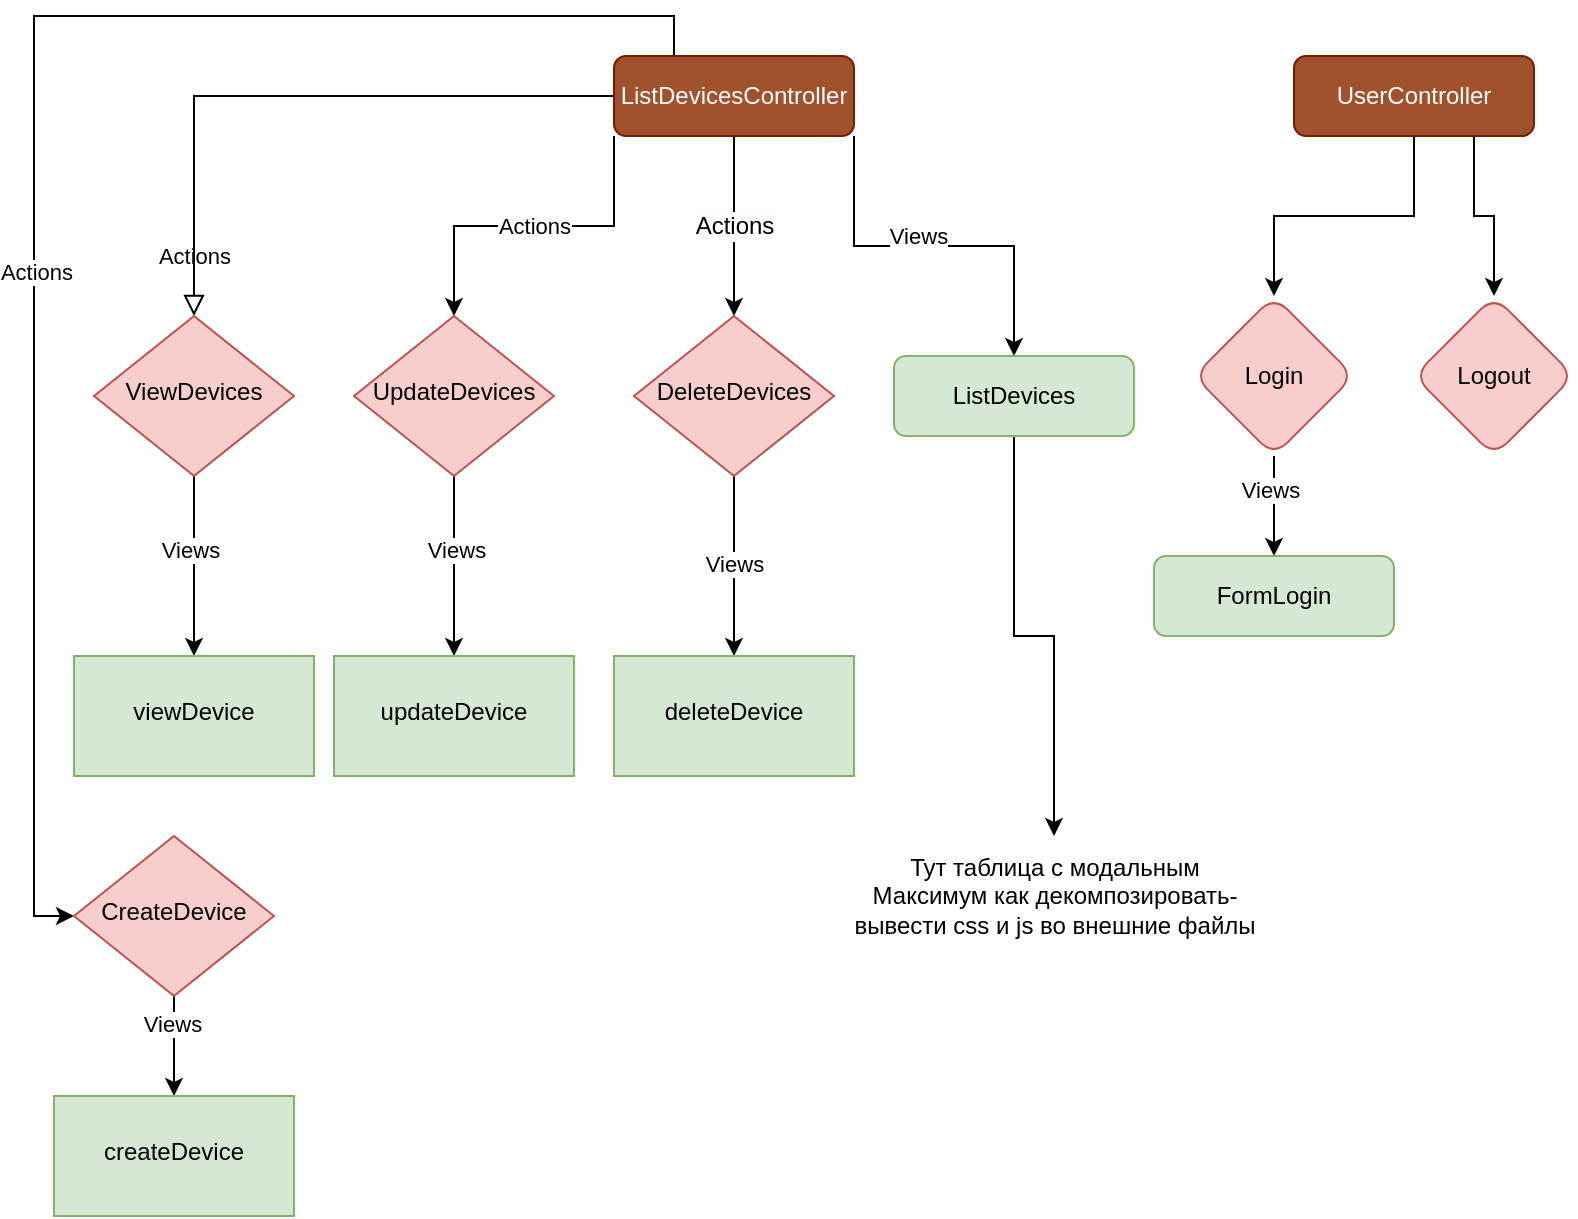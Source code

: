 <mxfile version="22.1.3" type="github">
  <diagram id="C5RBs43oDa-KdzZeNtuy" name="Page-1">
    <mxGraphModel dx="2211" dy="807" grid="1" gridSize="10" guides="1" tooltips="1" connect="1" arrows="1" fold="1" page="1" pageScale="1" pageWidth="827" pageHeight="1169" math="0" shadow="0">
      <root>
        <mxCell id="WIyWlLk6GJQsqaUBKTNV-0" />
        <mxCell id="WIyWlLk6GJQsqaUBKTNV-1" parent="WIyWlLk6GJQsqaUBKTNV-0" />
        <mxCell id="WIyWlLk6GJQsqaUBKTNV-2" value="Actions" style="rounded=0;html=1;jettySize=auto;orthogonalLoop=1;fontSize=11;endArrow=block;endFill=0;endSize=8;strokeWidth=1;shadow=0;labelBackgroundColor=none;edgeStyle=orthogonalEdgeStyle;" parent="WIyWlLk6GJQsqaUBKTNV-1" source="WIyWlLk6GJQsqaUBKTNV-3" target="WIyWlLk6GJQsqaUBKTNV-6" edge="1">
          <mxGeometry x="0.812" relative="1" as="geometry">
            <mxPoint as="offset" />
          </mxGeometry>
        </mxCell>
        <mxCell id="Mt9aQKPmGFDoS66LCbKl-5" value="&lt;span style=&quot;color: rgb(0, 0, 0); font-family: Helvetica; font-style: normal; font-variant-ligatures: normal; font-variant-caps: normal; font-weight: 400; letter-spacing: normal; orphans: 2; text-align: center; text-indent: 0px; text-transform: none; widows: 2; word-spacing: 0px; -webkit-text-stroke-width: 0px; background-color: rgb(251, 251, 251); text-decoration-thickness: initial; text-decoration-style: initial; text-decoration-color: initial; float: none; display: inline !important;&quot;&gt;&lt;font style=&quot;font-size: 12px;&quot;&gt;Actions&lt;/font&gt;&lt;br&gt;&lt;/span&gt;" style="edgeStyle=orthogonalEdgeStyle;rounded=0;orthogonalLoop=1;jettySize=auto;html=1;" edge="1" parent="WIyWlLk6GJQsqaUBKTNV-1" source="WIyWlLk6GJQsqaUBKTNV-3" target="Mt9aQKPmGFDoS66LCbKl-1">
          <mxGeometry relative="1" as="geometry">
            <mxPoint as="offset" />
          </mxGeometry>
        </mxCell>
        <mxCell id="Mt9aQKPmGFDoS66LCbKl-8" value="Actions" style="edgeStyle=orthogonalEdgeStyle;rounded=0;orthogonalLoop=1;jettySize=auto;html=1;exitX=0;exitY=1;exitDx=0;exitDy=0;entryX=0.5;entryY=0;entryDx=0;entryDy=0;" edge="1" parent="WIyWlLk6GJQsqaUBKTNV-1" source="WIyWlLk6GJQsqaUBKTNV-3" target="Mt9aQKPmGFDoS66LCbKl-0">
          <mxGeometry relative="1" as="geometry">
            <mxPoint as="offset" />
          </mxGeometry>
        </mxCell>
        <mxCell id="Mt9aQKPmGFDoS66LCbKl-9" style="edgeStyle=orthogonalEdgeStyle;rounded=0;orthogonalLoop=1;jettySize=auto;html=1;exitX=1;exitY=1;exitDx=0;exitDy=0;" edge="1" parent="WIyWlLk6GJQsqaUBKTNV-1" source="WIyWlLk6GJQsqaUBKTNV-3" target="WIyWlLk6GJQsqaUBKTNV-12">
          <mxGeometry relative="1" as="geometry" />
        </mxCell>
        <mxCell id="Mt9aQKPmGFDoS66LCbKl-10" value="Views&lt;br&gt;" style="edgeLabel;html=1;align=center;verticalAlign=middle;resizable=0;points=[];" vertex="1" connectable="0" parent="Mt9aQKPmGFDoS66LCbKl-9">
          <mxGeometry x="-0.084" y="7" relative="1" as="geometry">
            <mxPoint y="2" as="offset" />
          </mxGeometry>
        </mxCell>
        <mxCell id="Mt9aQKPmGFDoS66LCbKl-34" style="edgeStyle=orthogonalEdgeStyle;rounded=0;orthogonalLoop=1;jettySize=auto;html=1;exitX=0.25;exitY=0;exitDx=0;exitDy=0;" edge="1" parent="WIyWlLk6GJQsqaUBKTNV-1" source="WIyWlLk6GJQsqaUBKTNV-3" target="Mt9aQKPmGFDoS66LCbKl-33">
          <mxGeometry relative="1" as="geometry">
            <Array as="points">
              <mxPoint x="330" y="40" />
              <mxPoint x="10" y="40" />
              <mxPoint x="10" y="490" />
            </Array>
          </mxGeometry>
        </mxCell>
        <mxCell id="Mt9aQKPmGFDoS66LCbKl-35" value="Actions" style="edgeLabel;html=1;align=center;verticalAlign=middle;resizable=0;points=[];" vertex="1" connectable="0" parent="Mt9aQKPmGFDoS66LCbKl-34">
          <mxGeometry x="0.156" y="1" relative="1" as="geometry">
            <mxPoint as="offset" />
          </mxGeometry>
        </mxCell>
        <mxCell id="WIyWlLk6GJQsqaUBKTNV-3" value="ListDevicesController" style="rounded=1;whiteSpace=wrap;html=1;fontSize=12;glass=0;strokeWidth=1;shadow=0;fillColor=#a0522d;fontColor=#ffffff;strokeColor=#6D1F00;" parent="WIyWlLk6GJQsqaUBKTNV-1" vertex="1">
          <mxGeometry x="300" y="60" width="120" height="40" as="geometry" />
        </mxCell>
        <mxCell id="Mt9aQKPmGFDoS66LCbKl-23" value="" style="edgeStyle=orthogonalEdgeStyle;rounded=0;orthogonalLoop=1;jettySize=auto;html=1;" edge="1" parent="WIyWlLk6GJQsqaUBKTNV-1" source="WIyWlLk6GJQsqaUBKTNV-6" target="Mt9aQKPmGFDoS66LCbKl-22">
          <mxGeometry relative="1" as="geometry" />
        </mxCell>
        <mxCell id="Mt9aQKPmGFDoS66LCbKl-31" value="Views" style="edgeLabel;html=1;align=center;verticalAlign=middle;resizable=0;points=[];" vertex="1" connectable="0" parent="Mt9aQKPmGFDoS66LCbKl-23">
          <mxGeometry x="-0.178" y="-2" relative="1" as="geometry">
            <mxPoint as="offset" />
          </mxGeometry>
        </mxCell>
        <mxCell id="WIyWlLk6GJQsqaUBKTNV-6" value="ViewDevices" style="rhombus;whiteSpace=wrap;html=1;shadow=0;fontFamily=Helvetica;fontSize=12;align=center;strokeWidth=1;spacing=6;spacingTop=-4;fillColor=#f8cecc;strokeColor=#b85450;" parent="WIyWlLk6GJQsqaUBKTNV-1" vertex="1">
          <mxGeometry x="40" y="190" width="100" height="80" as="geometry" />
        </mxCell>
        <mxCell id="Mt9aQKPmGFDoS66LCbKl-28" style="edgeStyle=orthogonalEdgeStyle;rounded=0;orthogonalLoop=1;jettySize=auto;html=1;exitX=0.5;exitY=1;exitDx=0;exitDy=0;" edge="1" parent="WIyWlLk6GJQsqaUBKTNV-1" source="WIyWlLk6GJQsqaUBKTNV-12" target="Mt9aQKPmGFDoS66LCbKl-11">
          <mxGeometry relative="1" as="geometry" />
        </mxCell>
        <mxCell id="WIyWlLk6GJQsqaUBKTNV-12" value="ListDevices" style="rounded=1;whiteSpace=wrap;html=1;fontSize=12;glass=0;strokeWidth=1;shadow=0;fillColor=#d5e8d4;strokeColor=#82b366;" parent="WIyWlLk6GJQsqaUBKTNV-1" vertex="1">
          <mxGeometry x="440" y="210" width="120" height="40" as="geometry" />
        </mxCell>
        <mxCell id="Mt9aQKPmGFDoS66LCbKl-25" value="" style="edgeStyle=orthogonalEdgeStyle;rounded=0;orthogonalLoop=1;jettySize=auto;html=1;" edge="1" parent="WIyWlLk6GJQsqaUBKTNV-1" source="Mt9aQKPmGFDoS66LCbKl-0" target="Mt9aQKPmGFDoS66LCbKl-24">
          <mxGeometry relative="1" as="geometry" />
        </mxCell>
        <mxCell id="Mt9aQKPmGFDoS66LCbKl-30" value="Views" style="edgeLabel;html=1;align=center;verticalAlign=middle;resizable=0;points=[];" vertex="1" connectable="0" parent="Mt9aQKPmGFDoS66LCbKl-25">
          <mxGeometry x="-0.178" y="1" relative="1" as="geometry">
            <mxPoint as="offset" />
          </mxGeometry>
        </mxCell>
        <mxCell id="Mt9aQKPmGFDoS66LCbKl-0" value="UpdateDevices" style="rhombus;whiteSpace=wrap;html=1;shadow=0;fontFamily=Helvetica;fontSize=12;align=center;strokeWidth=1;spacing=6;spacingTop=-4;fillColor=#f8cecc;strokeColor=#b85450;" vertex="1" parent="WIyWlLk6GJQsqaUBKTNV-1">
          <mxGeometry x="170" y="190" width="100" height="80" as="geometry" />
        </mxCell>
        <mxCell id="Mt9aQKPmGFDoS66LCbKl-27" value="" style="edgeStyle=orthogonalEdgeStyle;rounded=0;orthogonalLoop=1;jettySize=auto;html=1;" edge="1" parent="WIyWlLk6GJQsqaUBKTNV-1" source="Mt9aQKPmGFDoS66LCbKl-1" target="Mt9aQKPmGFDoS66LCbKl-26">
          <mxGeometry relative="1" as="geometry" />
        </mxCell>
        <mxCell id="Mt9aQKPmGFDoS66LCbKl-1" value="DeleteDevices" style="rhombus;whiteSpace=wrap;html=1;shadow=0;fontFamily=Helvetica;fontSize=12;align=center;strokeWidth=1;spacing=6;spacingTop=-4;fillColor=#f8cecc;strokeColor=#b85450;" vertex="1" parent="WIyWlLk6GJQsqaUBKTNV-1">
          <mxGeometry x="310" y="190" width="100" height="80" as="geometry" />
        </mxCell>
        <mxCell id="Mt9aQKPmGFDoS66LCbKl-11" value="Тут таблица c модальным&lt;br&gt;Максимум как декомпозировать-&lt;br&gt;вывести css и js во внешние файлы" style="text;html=1;align=center;verticalAlign=middle;resizable=0;points=[];autosize=1;strokeColor=none;fillColor=none;" vertex="1" parent="WIyWlLk6GJQsqaUBKTNV-1">
          <mxGeometry x="410" y="450" width="220" height="60" as="geometry" />
        </mxCell>
        <mxCell id="Mt9aQKPmGFDoS66LCbKl-17" value="" style="edgeStyle=orthogonalEdgeStyle;rounded=0;orthogonalLoop=1;jettySize=auto;html=1;" edge="1" parent="WIyWlLk6GJQsqaUBKTNV-1" source="Mt9aQKPmGFDoS66LCbKl-15" target="Mt9aQKPmGFDoS66LCbKl-16">
          <mxGeometry relative="1" as="geometry" />
        </mxCell>
        <mxCell id="Mt9aQKPmGFDoS66LCbKl-19" style="edgeStyle=orthogonalEdgeStyle;rounded=0;orthogonalLoop=1;jettySize=auto;html=1;exitX=0.75;exitY=1;exitDx=0;exitDy=0;" edge="1" parent="WIyWlLk6GJQsqaUBKTNV-1" source="Mt9aQKPmGFDoS66LCbKl-15" target="Mt9aQKPmGFDoS66LCbKl-18">
          <mxGeometry relative="1" as="geometry" />
        </mxCell>
        <mxCell id="Mt9aQKPmGFDoS66LCbKl-15" value="UserController" style="rounded=1;whiteSpace=wrap;html=1;fontSize=12;glass=0;strokeWidth=1;shadow=0;fillColor=#a0522d;fontColor=#ffffff;strokeColor=#6D1F00;" vertex="1" parent="WIyWlLk6GJQsqaUBKTNV-1">
          <mxGeometry x="640" y="60" width="120" height="40" as="geometry" />
        </mxCell>
        <mxCell id="Mt9aQKPmGFDoS66LCbKl-21" value="" style="edgeStyle=orthogonalEdgeStyle;rounded=0;orthogonalLoop=1;jettySize=auto;html=1;" edge="1" parent="WIyWlLk6GJQsqaUBKTNV-1" source="Mt9aQKPmGFDoS66LCbKl-16" target="Mt9aQKPmGFDoS66LCbKl-20">
          <mxGeometry relative="1" as="geometry" />
        </mxCell>
        <mxCell id="Mt9aQKPmGFDoS66LCbKl-32" value="Views" style="edgeLabel;html=1;align=center;verticalAlign=middle;resizable=0;points=[];" vertex="1" connectable="0" parent="Mt9aQKPmGFDoS66LCbKl-21">
          <mxGeometry x="-0.32" y="-2" relative="1" as="geometry">
            <mxPoint as="offset" />
          </mxGeometry>
        </mxCell>
        <mxCell id="Mt9aQKPmGFDoS66LCbKl-16" value="Login" style="rhombus;whiteSpace=wrap;html=1;fillColor=#f8cecc;strokeColor=#b85450;rounded=1;glass=0;strokeWidth=1;shadow=0;" vertex="1" parent="WIyWlLk6GJQsqaUBKTNV-1">
          <mxGeometry x="590" y="180" width="80" height="80" as="geometry" />
        </mxCell>
        <mxCell id="Mt9aQKPmGFDoS66LCbKl-18" value="Logout" style="rhombus;whiteSpace=wrap;html=1;fillColor=#f8cecc;strokeColor=#b85450;rounded=1;glass=0;strokeWidth=1;shadow=0;" vertex="1" parent="WIyWlLk6GJQsqaUBKTNV-1">
          <mxGeometry x="700" y="180" width="80" height="80" as="geometry" />
        </mxCell>
        <mxCell id="Mt9aQKPmGFDoS66LCbKl-20" value="FormLogin" style="rounded=1;whiteSpace=wrap;html=1;fontSize=12;glass=0;strokeWidth=1;shadow=0;fillColor=#d5e8d4;strokeColor=#82b366;" vertex="1" parent="WIyWlLk6GJQsqaUBKTNV-1">
          <mxGeometry x="570" y="310" width="120" height="40" as="geometry" />
        </mxCell>
        <mxCell id="Mt9aQKPmGFDoS66LCbKl-22" value="viewDevice" style="whiteSpace=wrap;html=1;fillColor=#d5e8d4;strokeColor=#82b366;shadow=0;strokeWidth=1;spacing=6;spacingTop=-4;" vertex="1" parent="WIyWlLk6GJQsqaUBKTNV-1">
          <mxGeometry x="30" y="360" width="120" height="60" as="geometry" />
        </mxCell>
        <mxCell id="Mt9aQKPmGFDoS66LCbKl-24" value="updateDevice" style="whiteSpace=wrap;html=1;fillColor=#d5e8d4;strokeColor=#82b366;shadow=0;strokeWidth=1;spacing=6;spacingTop=-4;" vertex="1" parent="WIyWlLk6GJQsqaUBKTNV-1">
          <mxGeometry x="160" y="360" width="120" height="60" as="geometry" />
        </mxCell>
        <mxCell id="Mt9aQKPmGFDoS66LCbKl-26" value="deleteDevice" style="whiteSpace=wrap;html=1;fillColor=#d5e8d4;strokeColor=#82b366;shadow=0;strokeWidth=1;spacing=6;spacingTop=-4;" vertex="1" parent="WIyWlLk6GJQsqaUBKTNV-1">
          <mxGeometry x="300" y="360" width="120" height="60" as="geometry" />
        </mxCell>
        <mxCell id="Mt9aQKPmGFDoS66LCbKl-29" value="Views&lt;br&gt;" style="edgeLabel;html=1;align=center;verticalAlign=middle;resizable=0;points=[];" vertex="1" connectable="0" parent="WIyWlLk6GJQsqaUBKTNV-1">
          <mxGeometry x="370" y="320" as="geometry">
            <mxPoint x="-10" y="-6" as="offset" />
          </mxGeometry>
        </mxCell>
        <mxCell id="Mt9aQKPmGFDoS66LCbKl-37" value="" style="edgeStyle=orthogonalEdgeStyle;rounded=0;orthogonalLoop=1;jettySize=auto;html=1;" edge="1" parent="WIyWlLk6GJQsqaUBKTNV-1" source="Mt9aQKPmGFDoS66LCbKl-33" target="Mt9aQKPmGFDoS66LCbKl-36">
          <mxGeometry relative="1" as="geometry" />
        </mxCell>
        <mxCell id="Mt9aQKPmGFDoS66LCbKl-40" value="Views" style="edgeLabel;html=1;align=center;verticalAlign=middle;resizable=0;points=[];" vertex="1" connectable="0" parent="Mt9aQKPmGFDoS66LCbKl-37">
          <mxGeometry x="-0.44" y="-1" relative="1" as="geometry">
            <mxPoint as="offset" />
          </mxGeometry>
        </mxCell>
        <mxCell id="Mt9aQKPmGFDoS66LCbKl-33" value="CreateDevice" style="rhombus;whiteSpace=wrap;html=1;shadow=0;fontFamily=Helvetica;fontSize=12;align=center;strokeWidth=1;spacing=6;spacingTop=-4;fillColor=#f8cecc;strokeColor=#b85450;" vertex="1" parent="WIyWlLk6GJQsqaUBKTNV-1">
          <mxGeometry x="30" y="450" width="100" height="80" as="geometry" />
        </mxCell>
        <mxCell id="Mt9aQKPmGFDoS66LCbKl-36" value="createDevice" style="whiteSpace=wrap;html=1;fillColor=#d5e8d4;strokeColor=#82b366;shadow=0;strokeWidth=1;spacing=6;spacingTop=-4;" vertex="1" parent="WIyWlLk6GJQsqaUBKTNV-1">
          <mxGeometry x="20" y="580" width="120" height="60" as="geometry" />
        </mxCell>
      </root>
    </mxGraphModel>
  </diagram>
</mxfile>
